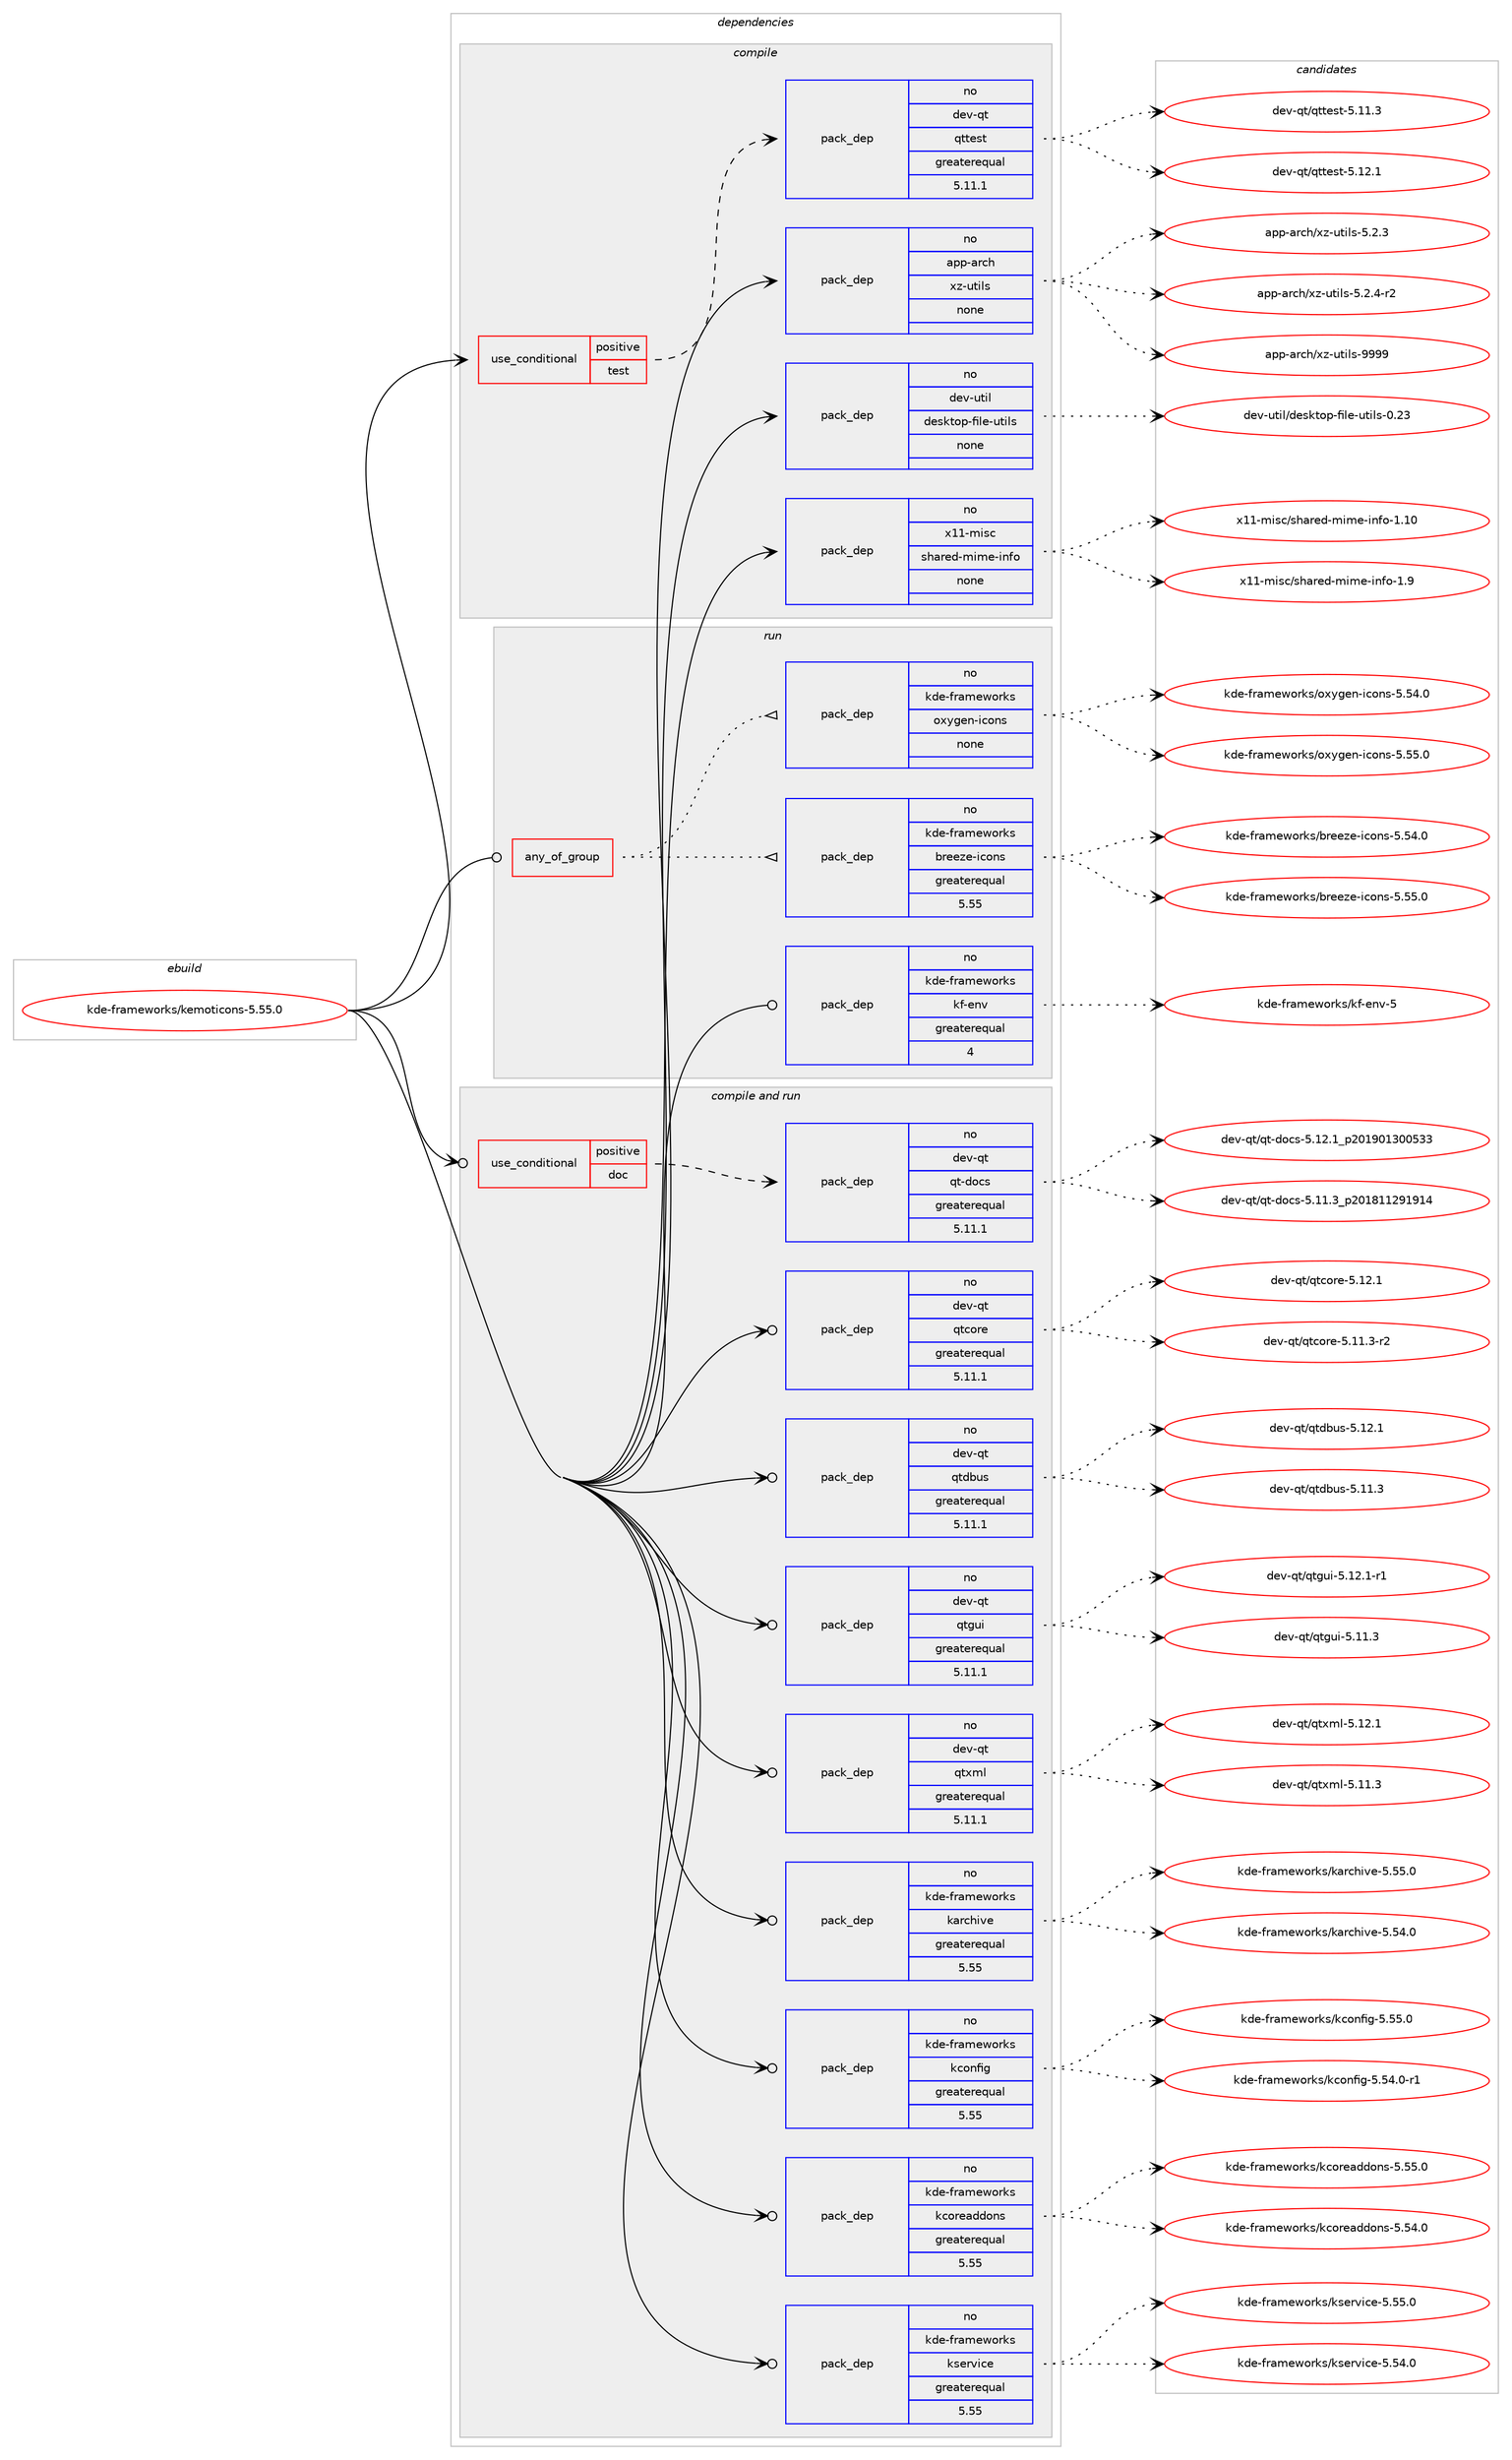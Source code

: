 digraph prolog {

# *************
# Graph options
# *************

newrank=true;
concentrate=true;
compound=true;
graph [rankdir=LR,fontname=Helvetica,fontsize=10,ranksep=1.5];#, ranksep=2.5, nodesep=0.2];
edge  [arrowhead=vee];
node  [fontname=Helvetica,fontsize=10];

# **********
# The ebuild
# **********

subgraph cluster_leftcol {
color=gray;
rank=same;
label=<<i>ebuild</i>>;
id [label="kde-frameworks/kemoticons-5.55.0", color=red, width=4, href="../kde-frameworks/kemoticons-5.55.0.svg"];
}

# ****************
# The dependencies
# ****************

subgraph cluster_midcol {
color=gray;
label=<<i>dependencies</i>>;
subgraph cluster_compile {
fillcolor="#eeeeee";
style=filled;
label=<<i>compile</i>>;
subgraph cond429520 {
dependency1585698 [label=<<TABLE BORDER="0" CELLBORDER="1" CELLSPACING="0" CELLPADDING="4"><TR><TD ROWSPAN="3" CELLPADDING="10">use_conditional</TD></TR><TR><TD>positive</TD></TR><TR><TD>test</TD></TR></TABLE>>, shape=none, color=red];
subgraph pack1131379 {
dependency1585699 [label=<<TABLE BORDER="0" CELLBORDER="1" CELLSPACING="0" CELLPADDING="4" WIDTH="220"><TR><TD ROWSPAN="6" CELLPADDING="30">pack_dep</TD></TR><TR><TD WIDTH="110">no</TD></TR><TR><TD>dev-qt</TD></TR><TR><TD>qttest</TD></TR><TR><TD>greaterequal</TD></TR><TR><TD>5.11.1</TD></TR></TABLE>>, shape=none, color=blue];
}
dependency1585698:e -> dependency1585699:w [weight=20,style="dashed",arrowhead="vee"];
}
id:e -> dependency1585698:w [weight=20,style="solid",arrowhead="vee"];
subgraph pack1131380 {
dependency1585700 [label=<<TABLE BORDER="0" CELLBORDER="1" CELLSPACING="0" CELLPADDING="4" WIDTH="220"><TR><TD ROWSPAN="6" CELLPADDING="30">pack_dep</TD></TR><TR><TD WIDTH="110">no</TD></TR><TR><TD>app-arch</TD></TR><TR><TD>xz-utils</TD></TR><TR><TD>none</TD></TR><TR><TD></TD></TR></TABLE>>, shape=none, color=blue];
}
id:e -> dependency1585700:w [weight=20,style="solid",arrowhead="vee"];
subgraph pack1131381 {
dependency1585701 [label=<<TABLE BORDER="0" CELLBORDER="1" CELLSPACING="0" CELLPADDING="4" WIDTH="220"><TR><TD ROWSPAN="6" CELLPADDING="30">pack_dep</TD></TR><TR><TD WIDTH="110">no</TD></TR><TR><TD>dev-util</TD></TR><TR><TD>desktop-file-utils</TD></TR><TR><TD>none</TD></TR><TR><TD></TD></TR></TABLE>>, shape=none, color=blue];
}
id:e -> dependency1585701:w [weight=20,style="solid",arrowhead="vee"];
subgraph pack1131382 {
dependency1585702 [label=<<TABLE BORDER="0" CELLBORDER="1" CELLSPACING="0" CELLPADDING="4" WIDTH="220"><TR><TD ROWSPAN="6" CELLPADDING="30">pack_dep</TD></TR><TR><TD WIDTH="110">no</TD></TR><TR><TD>x11-misc</TD></TR><TR><TD>shared-mime-info</TD></TR><TR><TD>none</TD></TR><TR><TD></TD></TR></TABLE>>, shape=none, color=blue];
}
id:e -> dependency1585702:w [weight=20,style="solid",arrowhead="vee"];
}
subgraph cluster_compileandrun {
fillcolor="#eeeeee";
style=filled;
label=<<i>compile and run</i>>;
subgraph cond429521 {
dependency1585703 [label=<<TABLE BORDER="0" CELLBORDER="1" CELLSPACING="0" CELLPADDING="4"><TR><TD ROWSPAN="3" CELLPADDING="10">use_conditional</TD></TR><TR><TD>positive</TD></TR><TR><TD>doc</TD></TR></TABLE>>, shape=none, color=red];
subgraph pack1131383 {
dependency1585704 [label=<<TABLE BORDER="0" CELLBORDER="1" CELLSPACING="0" CELLPADDING="4" WIDTH="220"><TR><TD ROWSPAN="6" CELLPADDING="30">pack_dep</TD></TR><TR><TD WIDTH="110">no</TD></TR><TR><TD>dev-qt</TD></TR><TR><TD>qt-docs</TD></TR><TR><TD>greaterequal</TD></TR><TR><TD>5.11.1</TD></TR></TABLE>>, shape=none, color=blue];
}
dependency1585703:e -> dependency1585704:w [weight=20,style="dashed",arrowhead="vee"];
}
id:e -> dependency1585703:w [weight=20,style="solid",arrowhead="odotvee"];
subgraph pack1131384 {
dependency1585705 [label=<<TABLE BORDER="0" CELLBORDER="1" CELLSPACING="0" CELLPADDING="4" WIDTH="220"><TR><TD ROWSPAN="6" CELLPADDING="30">pack_dep</TD></TR><TR><TD WIDTH="110">no</TD></TR><TR><TD>dev-qt</TD></TR><TR><TD>qtcore</TD></TR><TR><TD>greaterequal</TD></TR><TR><TD>5.11.1</TD></TR></TABLE>>, shape=none, color=blue];
}
id:e -> dependency1585705:w [weight=20,style="solid",arrowhead="odotvee"];
subgraph pack1131385 {
dependency1585706 [label=<<TABLE BORDER="0" CELLBORDER="1" CELLSPACING="0" CELLPADDING="4" WIDTH="220"><TR><TD ROWSPAN="6" CELLPADDING="30">pack_dep</TD></TR><TR><TD WIDTH="110">no</TD></TR><TR><TD>dev-qt</TD></TR><TR><TD>qtdbus</TD></TR><TR><TD>greaterequal</TD></TR><TR><TD>5.11.1</TD></TR></TABLE>>, shape=none, color=blue];
}
id:e -> dependency1585706:w [weight=20,style="solid",arrowhead="odotvee"];
subgraph pack1131386 {
dependency1585707 [label=<<TABLE BORDER="0" CELLBORDER="1" CELLSPACING="0" CELLPADDING="4" WIDTH="220"><TR><TD ROWSPAN="6" CELLPADDING="30">pack_dep</TD></TR><TR><TD WIDTH="110">no</TD></TR><TR><TD>dev-qt</TD></TR><TR><TD>qtgui</TD></TR><TR><TD>greaterequal</TD></TR><TR><TD>5.11.1</TD></TR></TABLE>>, shape=none, color=blue];
}
id:e -> dependency1585707:w [weight=20,style="solid",arrowhead="odotvee"];
subgraph pack1131387 {
dependency1585708 [label=<<TABLE BORDER="0" CELLBORDER="1" CELLSPACING="0" CELLPADDING="4" WIDTH="220"><TR><TD ROWSPAN="6" CELLPADDING="30">pack_dep</TD></TR><TR><TD WIDTH="110">no</TD></TR><TR><TD>dev-qt</TD></TR><TR><TD>qtxml</TD></TR><TR><TD>greaterequal</TD></TR><TR><TD>5.11.1</TD></TR></TABLE>>, shape=none, color=blue];
}
id:e -> dependency1585708:w [weight=20,style="solid",arrowhead="odotvee"];
subgraph pack1131388 {
dependency1585709 [label=<<TABLE BORDER="0" CELLBORDER="1" CELLSPACING="0" CELLPADDING="4" WIDTH="220"><TR><TD ROWSPAN="6" CELLPADDING="30">pack_dep</TD></TR><TR><TD WIDTH="110">no</TD></TR><TR><TD>kde-frameworks</TD></TR><TR><TD>karchive</TD></TR><TR><TD>greaterequal</TD></TR><TR><TD>5.55</TD></TR></TABLE>>, shape=none, color=blue];
}
id:e -> dependency1585709:w [weight=20,style="solid",arrowhead="odotvee"];
subgraph pack1131389 {
dependency1585710 [label=<<TABLE BORDER="0" CELLBORDER="1" CELLSPACING="0" CELLPADDING="4" WIDTH="220"><TR><TD ROWSPAN="6" CELLPADDING="30">pack_dep</TD></TR><TR><TD WIDTH="110">no</TD></TR><TR><TD>kde-frameworks</TD></TR><TR><TD>kconfig</TD></TR><TR><TD>greaterequal</TD></TR><TR><TD>5.55</TD></TR></TABLE>>, shape=none, color=blue];
}
id:e -> dependency1585710:w [weight=20,style="solid",arrowhead="odotvee"];
subgraph pack1131390 {
dependency1585711 [label=<<TABLE BORDER="0" CELLBORDER="1" CELLSPACING="0" CELLPADDING="4" WIDTH="220"><TR><TD ROWSPAN="6" CELLPADDING="30">pack_dep</TD></TR><TR><TD WIDTH="110">no</TD></TR><TR><TD>kde-frameworks</TD></TR><TR><TD>kcoreaddons</TD></TR><TR><TD>greaterequal</TD></TR><TR><TD>5.55</TD></TR></TABLE>>, shape=none, color=blue];
}
id:e -> dependency1585711:w [weight=20,style="solid",arrowhead="odotvee"];
subgraph pack1131391 {
dependency1585712 [label=<<TABLE BORDER="0" CELLBORDER="1" CELLSPACING="0" CELLPADDING="4" WIDTH="220"><TR><TD ROWSPAN="6" CELLPADDING="30">pack_dep</TD></TR><TR><TD WIDTH="110">no</TD></TR><TR><TD>kde-frameworks</TD></TR><TR><TD>kservice</TD></TR><TR><TD>greaterequal</TD></TR><TR><TD>5.55</TD></TR></TABLE>>, shape=none, color=blue];
}
id:e -> dependency1585712:w [weight=20,style="solid",arrowhead="odotvee"];
}
subgraph cluster_run {
fillcolor="#eeeeee";
style=filled;
label=<<i>run</i>>;
subgraph any24155 {
dependency1585713 [label=<<TABLE BORDER="0" CELLBORDER="1" CELLSPACING="0" CELLPADDING="4"><TR><TD CELLPADDING="10">any_of_group</TD></TR></TABLE>>, shape=none, color=red];subgraph pack1131392 {
dependency1585714 [label=<<TABLE BORDER="0" CELLBORDER="1" CELLSPACING="0" CELLPADDING="4" WIDTH="220"><TR><TD ROWSPAN="6" CELLPADDING="30">pack_dep</TD></TR><TR><TD WIDTH="110">no</TD></TR><TR><TD>kde-frameworks</TD></TR><TR><TD>breeze-icons</TD></TR><TR><TD>greaterequal</TD></TR><TR><TD>5.55</TD></TR></TABLE>>, shape=none, color=blue];
}
dependency1585713:e -> dependency1585714:w [weight=20,style="dotted",arrowhead="oinv"];
subgraph pack1131393 {
dependency1585715 [label=<<TABLE BORDER="0" CELLBORDER="1" CELLSPACING="0" CELLPADDING="4" WIDTH="220"><TR><TD ROWSPAN="6" CELLPADDING="30">pack_dep</TD></TR><TR><TD WIDTH="110">no</TD></TR><TR><TD>kde-frameworks</TD></TR><TR><TD>oxygen-icons</TD></TR><TR><TD>none</TD></TR><TR><TD></TD></TR></TABLE>>, shape=none, color=blue];
}
dependency1585713:e -> dependency1585715:w [weight=20,style="dotted",arrowhead="oinv"];
}
id:e -> dependency1585713:w [weight=20,style="solid",arrowhead="odot"];
subgraph pack1131394 {
dependency1585716 [label=<<TABLE BORDER="0" CELLBORDER="1" CELLSPACING="0" CELLPADDING="4" WIDTH="220"><TR><TD ROWSPAN="6" CELLPADDING="30">pack_dep</TD></TR><TR><TD WIDTH="110">no</TD></TR><TR><TD>kde-frameworks</TD></TR><TR><TD>kf-env</TD></TR><TR><TD>greaterequal</TD></TR><TR><TD>4</TD></TR></TABLE>>, shape=none, color=blue];
}
id:e -> dependency1585716:w [weight=20,style="solid",arrowhead="odot"];
}
}

# **************
# The candidates
# **************

subgraph cluster_choices {
rank=same;
color=gray;
label=<<i>candidates</i>>;

subgraph choice1131379 {
color=black;
nodesep=1;
choice100101118451131164711311611610111511645534649494651 [label="dev-qt/qttest-5.11.3", color=red, width=4,href="../dev-qt/qttest-5.11.3.svg"];
choice100101118451131164711311611610111511645534649504649 [label="dev-qt/qttest-5.12.1", color=red, width=4,href="../dev-qt/qttest-5.12.1.svg"];
dependency1585699:e -> choice100101118451131164711311611610111511645534649494651:w [style=dotted,weight="100"];
dependency1585699:e -> choice100101118451131164711311611610111511645534649504649:w [style=dotted,weight="100"];
}
subgraph choice1131380 {
color=black;
nodesep=1;
choice971121124597114991044712012245117116105108115455346504651 [label="app-arch/xz-utils-5.2.3", color=red, width=4,href="../app-arch/xz-utils-5.2.3.svg"];
choice9711211245971149910447120122451171161051081154553465046524511450 [label="app-arch/xz-utils-5.2.4-r2", color=red, width=4,href="../app-arch/xz-utils-5.2.4-r2.svg"];
choice9711211245971149910447120122451171161051081154557575757 [label="app-arch/xz-utils-9999", color=red, width=4,href="../app-arch/xz-utils-9999.svg"];
dependency1585700:e -> choice971121124597114991044712012245117116105108115455346504651:w [style=dotted,weight="100"];
dependency1585700:e -> choice9711211245971149910447120122451171161051081154553465046524511450:w [style=dotted,weight="100"];
dependency1585700:e -> choice9711211245971149910447120122451171161051081154557575757:w [style=dotted,weight="100"];
}
subgraph choice1131381 {
color=black;
nodesep=1;
choice100101118451171161051084710010111510711611111245102105108101451171161051081154548465051 [label="dev-util/desktop-file-utils-0.23", color=red, width=4,href="../dev-util/desktop-file-utils-0.23.svg"];
dependency1585701:e -> choice100101118451171161051084710010111510711611111245102105108101451171161051081154548465051:w [style=dotted,weight="100"];
}
subgraph choice1131382 {
color=black;
nodesep=1;
choice12049494510910511599471151049711410110045109105109101451051101021114549464948 [label="x11-misc/shared-mime-info-1.10", color=red, width=4,href="../x11-misc/shared-mime-info-1.10.svg"];
choice120494945109105115994711510497114101100451091051091014510511010211145494657 [label="x11-misc/shared-mime-info-1.9", color=red, width=4,href="../x11-misc/shared-mime-info-1.9.svg"];
dependency1585702:e -> choice12049494510910511599471151049711410110045109105109101451051101021114549464948:w [style=dotted,weight="100"];
dependency1585702:e -> choice120494945109105115994711510497114101100451091051091014510511010211145494657:w [style=dotted,weight="100"];
}
subgraph choice1131383 {
color=black;
nodesep=1;
choice100101118451131164711311645100111991154553464949465195112504849564949505749574952 [label="dev-qt/qt-docs-5.11.3_p201811291914", color=red, width=4,href="../dev-qt/qt-docs-5.11.3_p201811291914.svg"];
choice100101118451131164711311645100111991154553464950464995112504849574849514848535151 [label="dev-qt/qt-docs-5.12.1_p201901300533", color=red, width=4,href="../dev-qt/qt-docs-5.12.1_p201901300533.svg"];
dependency1585704:e -> choice100101118451131164711311645100111991154553464949465195112504849564949505749574952:w [style=dotted,weight="100"];
dependency1585704:e -> choice100101118451131164711311645100111991154553464950464995112504849574849514848535151:w [style=dotted,weight="100"];
}
subgraph choice1131384 {
color=black;
nodesep=1;
choice100101118451131164711311699111114101455346494946514511450 [label="dev-qt/qtcore-5.11.3-r2", color=red, width=4,href="../dev-qt/qtcore-5.11.3-r2.svg"];
choice10010111845113116471131169911111410145534649504649 [label="dev-qt/qtcore-5.12.1", color=red, width=4,href="../dev-qt/qtcore-5.12.1.svg"];
dependency1585705:e -> choice100101118451131164711311699111114101455346494946514511450:w [style=dotted,weight="100"];
dependency1585705:e -> choice10010111845113116471131169911111410145534649504649:w [style=dotted,weight="100"];
}
subgraph choice1131385 {
color=black;
nodesep=1;
choice10010111845113116471131161009811711545534649494651 [label="dev-qt/qtdbus-5.11.3", color=red, width=4,href="../dev-qt/qtdbus-5.11.3.svg"];
choice10010111845113116471131161009811711545534649504649 [label="dev-qt/qtdbus-5.12.1", color=red, width=4,href="../dev-qt/qtdbus-5.12.1.svg"];
dependency1585706:e -> choice10010111845113116471131161009811711545534649494651:w [style=dotted,weight="100"];
dependency1585706:e -> choice10010111845113116471131161009811711545534649504649:w [style=dotted,weight="100"];
}
subgraph choice1131386 {
color=black;
nodesep=1;
choice100101118451131164711311610311710545534649494651 [label="dev-qt/qtgui-5.11.3", color=red, width=4,href="../dev-qt/qtgui-5.11.3.svg"];
choice1001011184511311647113116103117105455346495046494511449 [label="dev-qt/qtgui-5.12.1-r1", color=red, width=4,href="../dev-qt/qtgui-5.12.1-r1.svg"];
dependency1585707:e -> choice100101118451131164711311610311710545534649494651:w [style=dotted,weight="100"];
dependency1585707:e -> choice1001011184511311647113116103117105455346495046494511449:w [style=dotted,weight="100"];
}
subgraph choice1131387 {
color=black;
nodesep=1;
choice100101118451131164711311612010910845534649494651 [label="dev-qt/qtxml-5.11.3", color=red, width=4,href="../dev-qt/qtxml-5.11.3.svg"];
choice100101118451131164711311612010910845534649504649 [label="dev-qt/qtxml-5.12.1", color=red, width=4,href="../dev-qt/qtxml-5.12.1.svg"];
dependency1585708:e -> choice100101118451131164711311612010910845534649494651:w [style=dotted,weight="100"];
dependency1585708:e -> choice100101118451131164711311612010910845534649504649:w [style=dotted,weight="100"];
}
subgraph choice1131388 {
color=black;
nodesep=1;
choice107100101451021149710910111911111410711547107971149910410511810145534653524648 [label="kde-frameworks/karchive-5.54.0", color=red, width=4,href="../kde-frameworks/karchive-5.54.0.svg"];
choice107100101451021149710910111911111410711547107971149910410511810145534653534648 [label="kde-frameworks/karchive-5.55.0", color=red, width=4,href="../kde-frameworks/karchive-5.55.0.svg"];
dependency1585709:e -> choice107100101451021149710910111911111410711547107971149910410511810145534653524648:w [style=dotted,weight="100"];
dependency1585709:e -> choice107100101451021149710910111911111410711547107971149910410511810145534653534648:w [style=dotted,weight="100"];
}
subgraph choice1131389 {
color=black;
nodesep=1;
choice10710010145102114971091011191111141071154710799111110102105103455346535246484511449 [label="kde-frameworks/kconfig-5.54.0-r1", color=red, width=4,href="../kde-frameworks/kconfig-5.54.0-r1.svg"];
choice1071001014510211497109101119111114107115471079911111010210510345534653534648 [label="kde-frameworks/kconfig-5.55.0", color=red, width=4,href="../kde-frameworks/kconfig-5.55.0.svg"];
dependency1585710:e -> choice10710010145102114971091011191111141071154710799111110102105103455346535246484511449:w [style=dotted,weight="100"];
dependency1585710:e -> choice1071001014510211497109101119111114107115471079911111010210510345534653534648:w [style=dotted,weight="100"];
}
subgraph choice1131390 {
color=black;
nodesep=1;
choice107100101451021149710910111911111410711547107991111141019710010011111011545534653524648 [label="kde-frameworks/kcoreaddons-5.54.0", color=red, width=4,href="../kde-frameworks/kcoreaddons-5.54.0.svg"];
choice107100101451021149710910111911111410711547107991111141019710010011111011545534653534648 [label="kde-frameworks/kcoreaddons-5.55.0", color=red, width=4,href="../kde-frameworks/kcoreaddons-5.55.0.svg"];
dependency1585711:e -> choice107100101451021149710910111911111410711547107991111141019710010011111011545534653524648:w [style=dotted,weight="100"];
dependency1585711:e -> choice107100101451021149710910111911111410711547107991111141019710010011111011545534653534648:w [style=dotted,weight="100"];
}
subgraph choice1131391 {
color=black;
nodesep=1;
choice1071001014510211497109101119111114107115471071151011141181059910145534653524648 [label="kde-frameworks/kservice-5.54.0", color=red, width=4,href="../kde-frameworks/kservice-5.54.0.svg"];
choice1071001014510211497109101119111114107115471071151011141181059910145534653534648 [label="kde-frameworks/kservice-5.55.0", color=red, width=4,href="../kde-frameworks/kservice-5.55.0.svg"];
dependency1585712:e -> choice1071001014510211497109101119111114107115471071151011141181059910145534653524648:w [style=dotted,weight="100"];
dependency1585712:e -> choice1071001014510211497109101119111114107115471071151011141181059910145534653534648:w [style=dotted,weight="100"];
}
subgraph choice1131392 {
color=black;
nodesep=1;
choice10710010145102114971091011191111141071154798114101101122101451059911111011545534653524648 [label="kde-frameworks/breeze-icons-5.54.0", color=red, width=4,href="../kde-frameworks/breeze-icons-5.54.0.svg"];
choice10710010145102114971091011191111141071154798114101101122101451059911111011545534653534648 [label="kde-frameworks/breeze-icons-5.55.0", color=red, width=4,href="../kde-frameworks/breeze-icons-5.55.0.svg"];
dependency1585714:e -> choice10710010145102114971091011191111141071154798114101101122101451059911111011545534653524648:w [style=dotted,weight="100"];
dependency1585714:e -> choice10710010145102114971091011191111141071154798114101101122101451059911111011545534653534648:w [style=dotted,weight="100"];
}
subgraph choice1131393 {
color=black;
nodesep=1;
choice107100101451021149710910111911111410711547111120121103101110451059911111011545534653524648 [label="kde-frameworks/oxygen-icons-5.54.0", color=red, width=4,href="../kde-frameworks/oxygen-icons-5.54.0.svg"];
choice107100101451021149710910111911111410711547111120121103101110451059911111011545534653534648 [label="kde-frameworks/oxygen-icons-5.55.0", color=red, width=4,href="../kde-frameworks/oxygen-icons-5.55.0.svg"];
dependency1585715:e -> choice107100101451021149710910111911111410711547111120121103101110451059911111011545534653524648:w [style=dotted,weight="100"];
dependency1585715:e -> choice107100101451021149710910111911111410711547111120121103101110451059911111011545534653534648:w [style=dotted,weight="100"];
}
subgraph choice1131394 {
color=black;
nodesep=1;
choice107100101451021149710910111911111410711547107102451011101184553 [label="kde-frameworks/kf-env-5", color=red, width=4,href="../kde-frameworks/kf-env-5.svg"];
dependency1585716:e -> choice107100101451021149710910111911111410711547107102451011101184553:w [style=dotted,weight="100"];
}
}

}
